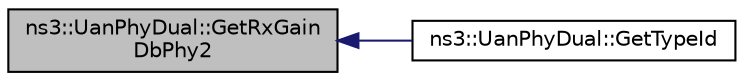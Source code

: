 digraph "ns3::UanPhyDual::GetRxGainDbPhy2"
{
  edge [fontname="Helvetica",fontsize="10",labelfontname="Helvetica",labelfontsize="10"];
  node [fontname="Helvetica",fontsize="10",shape=record];
  rankdir="LR";
  Node1 [label="ns3::UanPhyDual::GetRxGain\lDbPhy2",height=0.2,width=0.4,color="black", fillcolor="grey75", style="filled", fontcolor="black"];
  Node1 -> Node2 [dir="back",color="midnightblue",fontsize="10",style="solid"];
  Node2 [label="ns3::UanPhyDual::GetTypeId",height=0.2,width=0.4,color="black", fillcolor="white", style="filled",URL="$dd/dfb/classns3_1_1UanPhyDual.html#a752fb11320bd10e9ae1d92561eb02bac"];
}
